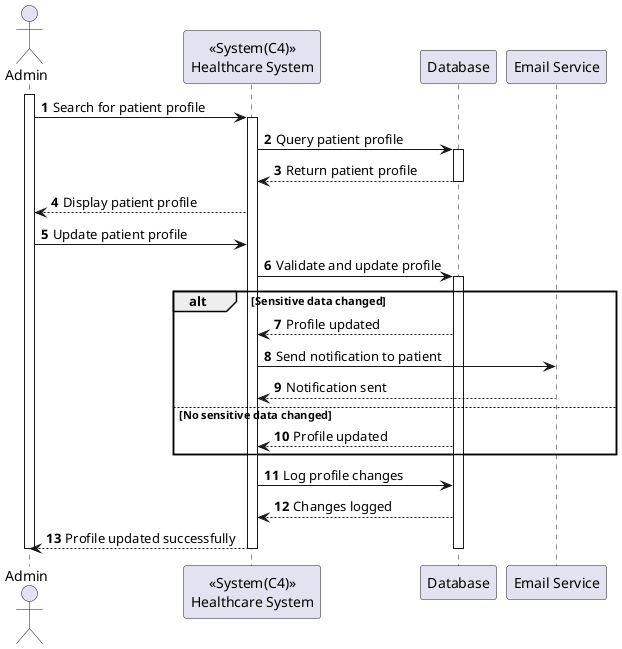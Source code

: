 ﻿@startuml
'https://plantuml.com/sequence-diagram

autonumber
actor Admin as admin
participant "<<System(C4)>>\nHealthcare System" as sys
participant "Database" as db
participant "Email Service" as email

activate admin
admin -> sys: Search for patient profile

activate sys
sys -> db: Query patient profile
activate db
db --> sys: Return patient profile
deactivate db

sys --> admin: Display patient profile

admin -> sys: Update patient profile

sys -> db: Validate and update profile
activate db

alt Sensitive data changed
  db --> sys: Profile updated
  sys -> email: Send notification to patient
  email --> sys: Notification sent
else No sensitive data changed
  db --> sys: Profile updated
end

sys -> db: Log profile changes
db --> sys: Changes logged

sys --> admin: Profile updated successfully

deactivate db
deactivate sys
deactivate admin

@enduml